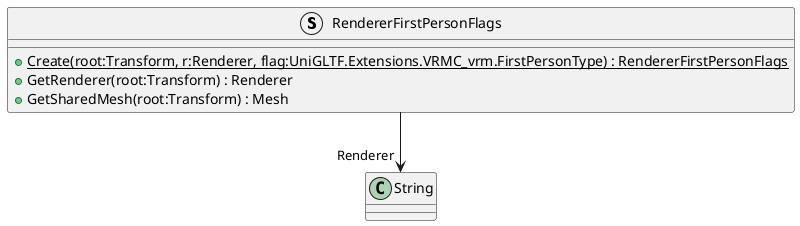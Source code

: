 @startuml
struct RendererFirstPersonFlags {
    + {static} Create(root:Transform, r:Renderer, flag:UniGLTF.Extensions.VRMC_vrm.FirstPersonType) : RendererFirstPersonFlags
    + GetRenderer(root:Transform) : Renderer
    + GetSharedMesh(root:Transform) : Mesh
}
RendererFirstPersonFlags --> "Renderer" String
@enduml
